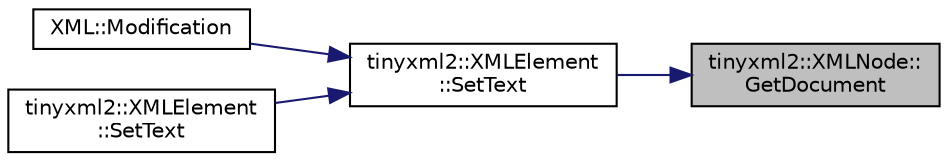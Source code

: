 digraph "tinyxml2::XMLNode::GetDocument"
{
 // LATEX_PDF_SIZE
  edge [fontname="Helvetica",fontsize="10",labelfontname="Helvetica",labelfontsize="10"];
  node [fontname="Helvetica",fontsize="10",shape=record];
  rankdir="RL";
  Node1 [label="tinyxml2::XMLNode::\lGetDocument",height=0.2,width=0.4,color="black", fillcolor="grey75", style="filled", fontcolor="black",tooltip="Get the XMLDocument that owns this XMLNode."];
  Node1 -> Node2 [dir="back",color="midnightblue",fontsize="10",style="solid",fontname="Helvetica"];
  Node2 [label="tinyxml2::XMLElement\l::SetText",height=0.2,width=0.4,color="black", fillcolor="white", style="filled",URL="$classtinyxml2_1_1XMLElement.html#a1f9c2cd61b72af5ae708d37b7ad283ce",tooltip=" "];
  Node2 -> Node3 [dir="back",color="midnightblue",fontsize="10",style="solid",fontname="Helvetica"];
  Node3 [label="XML::Modification",height=0.2,width=0.4,color="black", fillcolor="white", style="filled",URL="$classXML.html#ac0d718411e6d11d44c1549c9ac334529",tooltip="modifies an specific element of an XML file"];
  Node2 -> Node4 [dir="back",color="midnightblue",fontsize="10",style="solid",fontname="Helvetica"];
  Node4 [label="tinyxml2::XMLElement\l::SetText",height=0.2,width=0.4,color="black", fillcolor="white", style="filled",URL="$classtinyxml2_1_1XMLElement.html#aeae8917b5ea6060b3c08d4e3d8d632d7",tooltip="Convenience method for setting text inside an element. See SetText() for important limitations."];
}

